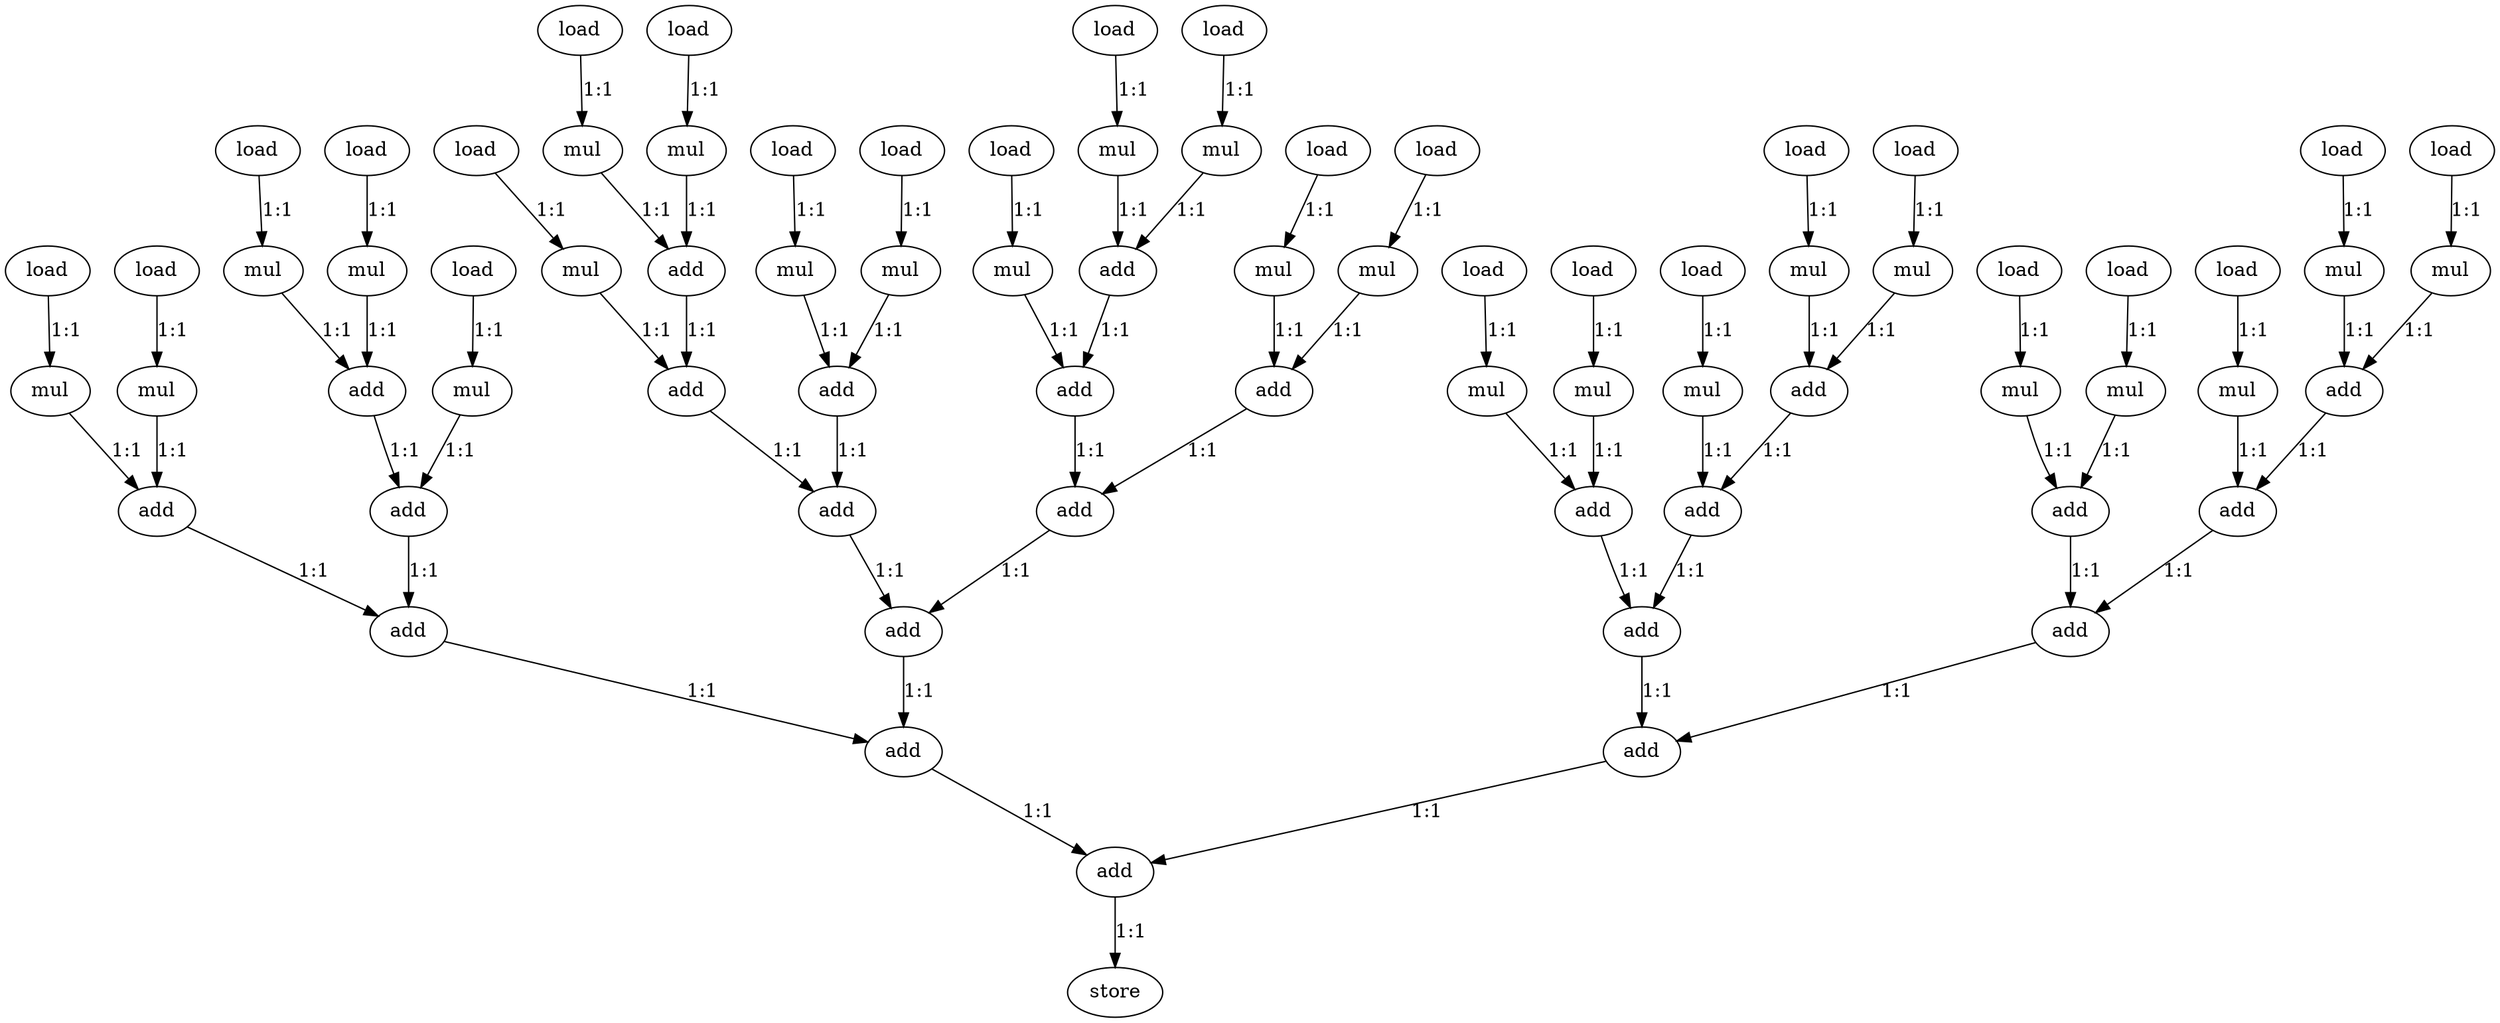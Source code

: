 digraph GaussianBlur {

  0 [label="load"];
  1 [label="load"];
  2 [label="load"];
  3 [label="load"];
  4 [label="load"];
  5 [label="load"];
  6 [label="load"];
  7 [label="load"];
  8 [label="load"];
  9 [label="load"];
  10 [label="load"];
  11 [label="load"];
  12 [label="load"];
  13 [label="load"];
  14 [label="load"];
  15 [label="load"];
  16 [label="load"];
  17 [label="load"];
  18 [label="load"];
  19 [label="load"];
  20 [label="load"];
  21 [label="load"];
  22 [label="load"];
  23 [label="load"];
  24 [label="load"];
  25 [label="mul"];
  26 [label="mul"];
  27 [label="mul"];
  28 [label="mul"];
  29 [label="mul"];
  30 [label="mul"];
  31 [label="mul"];
  32 [label="mul"];
  33 [label="mul"];
  34 [label="mul"];
  35 [label="mul"];
  36 [label="mul"];
  37 [label="mul"];
  38 [label="mul"];
  39 [label="mul"];
  40 [label="mul"];
  41 [label="mul"];
  42 [label="mul"];
  43 [label="mul"];
  44 [label="mul"];
  45 [label="mul"];
  46 [label="mul"];
  47 [label="mul"];
  48 [label="mul"];
  49 [label="mul"];
  50 [label="add"];
  51 [label="add"];
  52 [label="add"];
  53 [label="add"];
  54 [label="add"];
  55 [label="add"];
  56 [label="add"];
  57 [label="add"];
  58 [label="add"];
  59 [label="add"];
  60 [label="add"];
  61 [label="add"];
  62 [label="add"];
  63 [label="add"];
  64 [label="add"];
  65 [label="add"];
  66 [label="add"];
  67 [label="add"];
  68 [label="add"];
  69 [label="add"];
  70 [label="add"];
  71 [label="add"];
  72 [label="add"];
  73 [label="add"];
  74 [label="store"];


  0->25 [label="1:1"];
  1->26 [label="1:1"];
  2->27 [label="1:1"];
  3->28 [label="1:1"];
  4->29 [label="1:1"];
  5->30 [label="1:1"];
  6->31 [label="1:1"];
  7->32 [label="1:1"];
  8->33 [label="1:1"];
  9->34 [label="1:1"];
  10->35 [label="1:1"];
  11->36 [label="1:1"];
  12->37 [label="1:1"];
  13->38 [label="1:1"];
  14->39 [label="1:1"];
  15->40 [label="1:1"];
  16->41 [label="1:1"];
  17->42 [label="1:1"];
  18->43 [label="1:1"];
  19->44 [label="1:1"];
  20->45 [label="1:1"];
  21->46 [label="1:1"];
  22->47 [label="1:1"];
  23->48 [label="1:1"];
  24->49 [label="1:1"];
  25->50 [label="1:1"];
  26->50 [label="1:1"];
  27->51 [label="1:1"];
  28->52 [label="1:1"];
  29->53 [label="1:1"];
  30->51 [label="1:1"];
  31->60 [label="1:1"];
  32->54 [label="1:1"];
  33->52 [label="1:1"];
  34->55 [label="1:1"];
  35->53 [label="1:1"];
  36->56 [label="1:1"];
  37->57 [label="1:1"];
  38->55 [label="1:1"];
  39->61 [label="1:1"];
  40->54 [label="1:1"];
  41->58 [label="1:1"];
  42->56 [label="1:1"];
  43->62 [label="1:1"];
  44->57 [label="1:1"];
  45->59 [label="1:1"];
  46->58 [label="1:1"];
  47->63 [label="1:1"];
  48->59 [label="1:1"];
  49->64 [label="1:1"];
  50->65 [label="1:1"];
  51->60 [label="1:1"];
  52->66 [label="1:1"];
  53->67 [label="1:1"];
  54->68 [label="1:1"];
  55->61 [label="1:1"];
  56->62 [label="1:1"];
  57->69 [label="1:1"];
  58->63 [label="1:1"];
  59->64 [label="1:1"];
  60->65 [label="1:1"];
  61->66 [label="1:1"];
  62->67 [label="1:1"];
  63->68 [label="1:1"];
  64->69 [label="1:1"];
  65->70 [label="1:1"];
  66->70 [label="1:1"];
  67->71 [label="1:1"];
  68->72 [label="1:1"];
  69->71 [label="1:1"];
  70->73 [label="1:1"];
  71->72 [label="1:1"];
  72->73 [label="1:1"];
  73->74 [label="1:1"];
}
